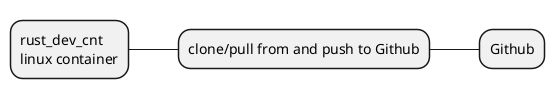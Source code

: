 @startmindmap name container_rust_dev_cnt_github_v1
' how the container clone/pull and push files to Github
* rust_dev_cnt\nlinux container
	* clone/pull from and push to Github
		* Github
@endmindmap